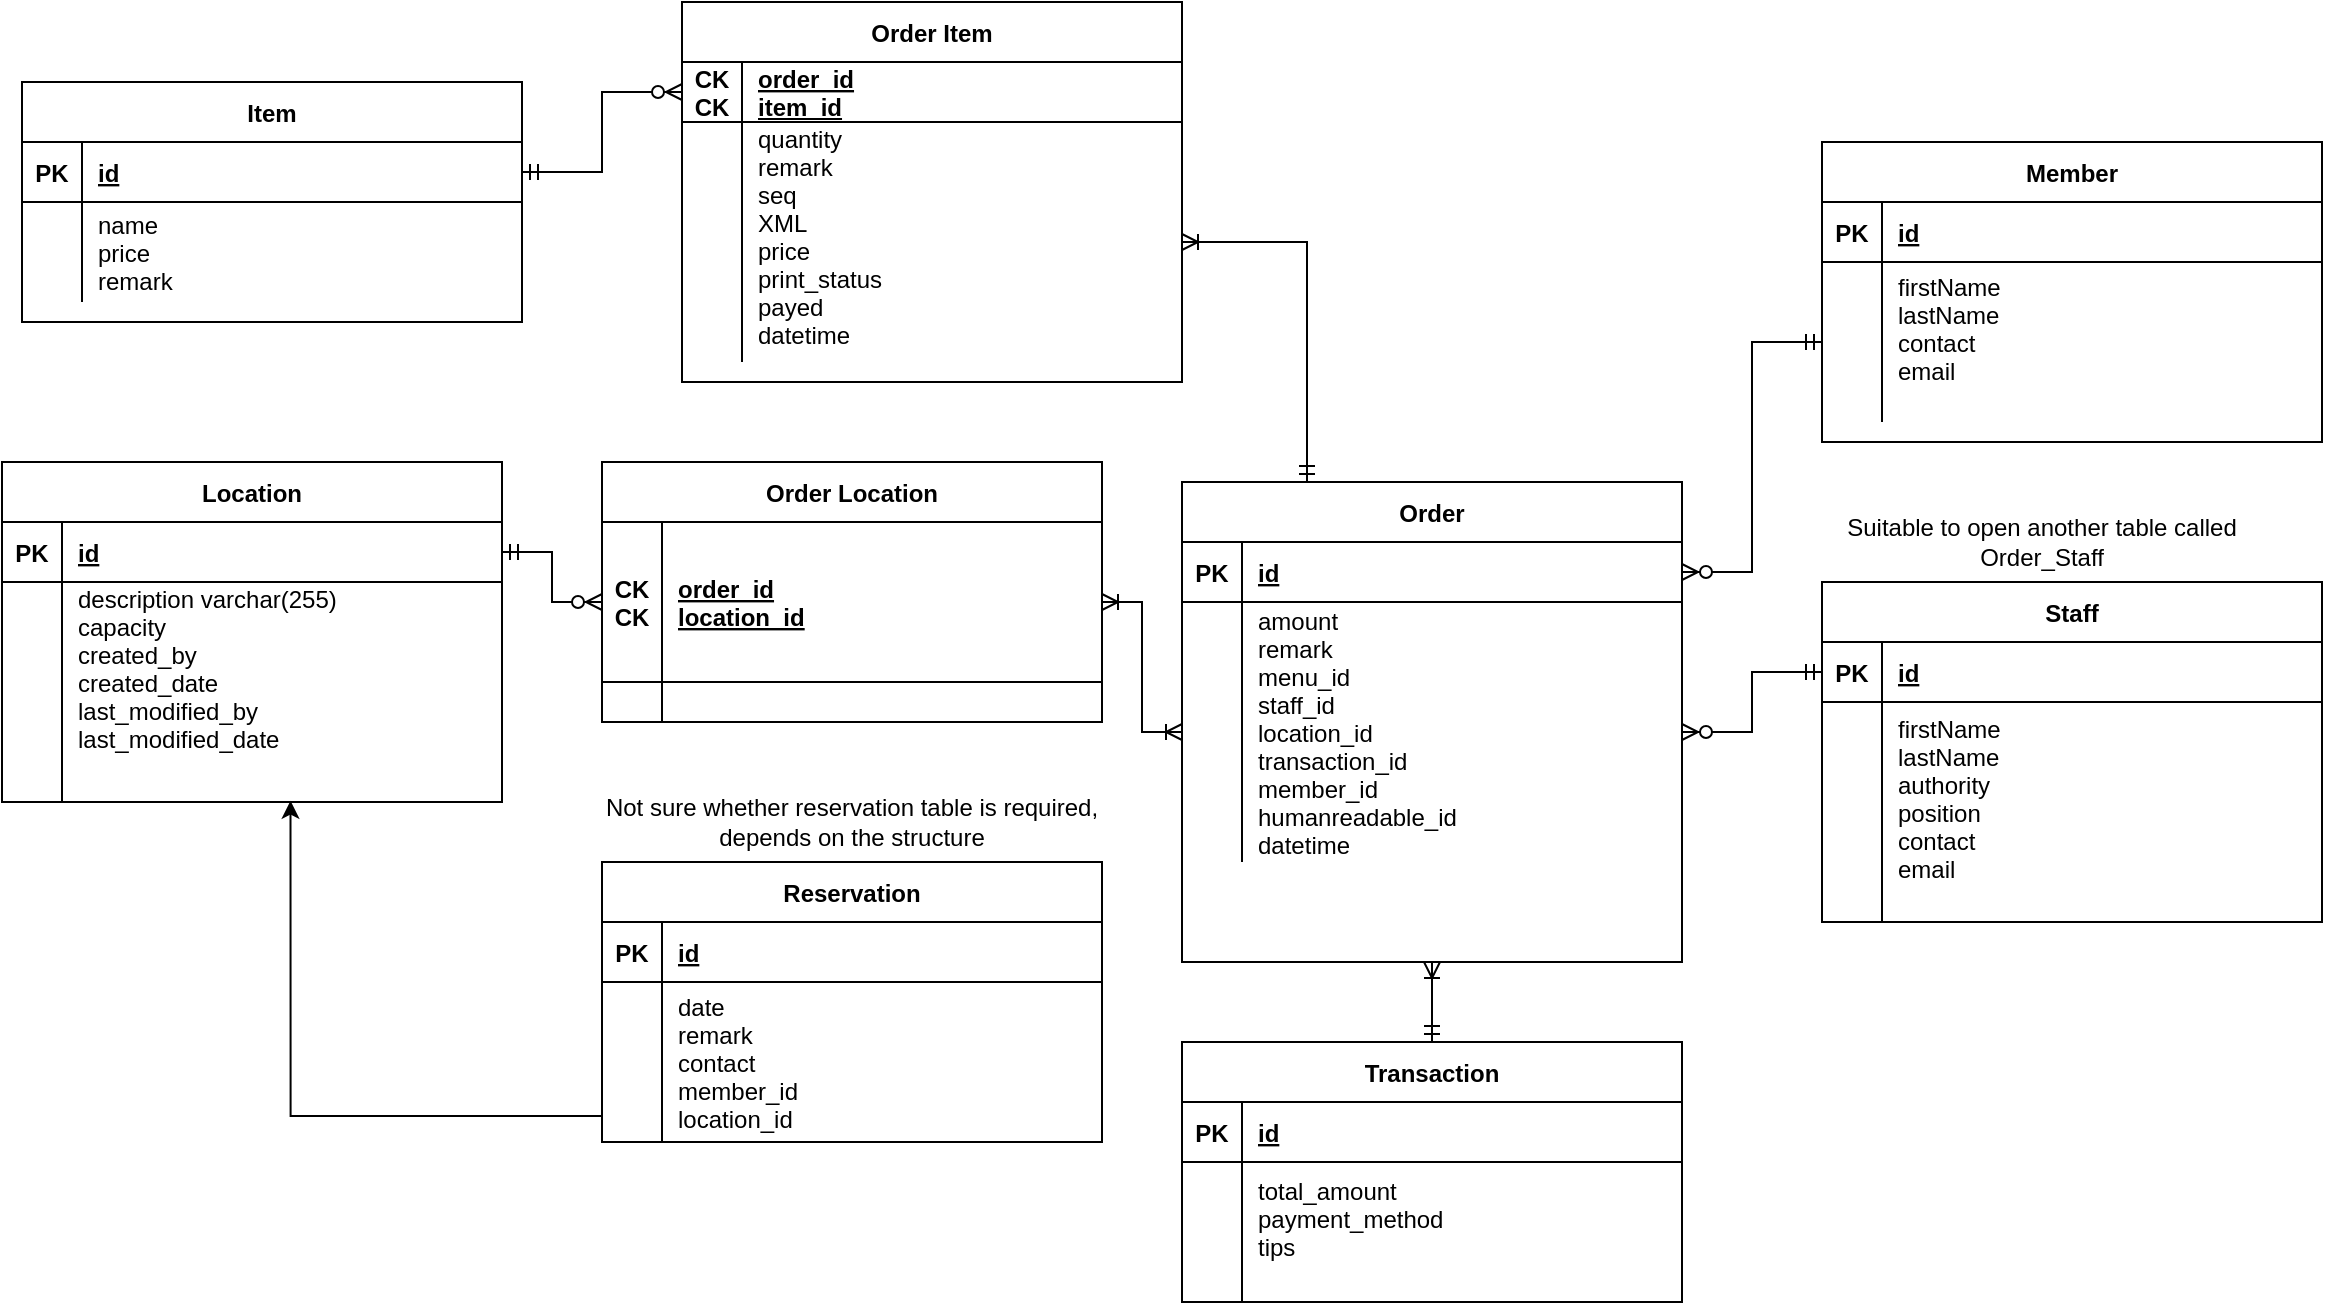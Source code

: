 <mxfile version="14.4.8" type="device"><diagram id="R2lEEEUBdFMjLlhIrx00" name="Page-1"><mxGraphModel dx="1888" dy="580" grid="1" gridSize="10" guides="1" tooltips="1" connect="1" arrows="1" fold="1" page="1" pageScale="1" pageWidth="850" pageHeight="1100" math="0" shadow="0" extFonts="Permanent Marker^https://fonts.googleapis.com/css?family=Permanent+Marker"><root><mxCell id="0"/><mxCell id="1" parent="0"/><mxCell id="RSEzDl8k53tWX5Zdih_l-1" value="Item" style="shape=table;startSize=30;container=1;collapsible=1;childLayout=tableLayout;fixedRows=1;rowLines=0;fontStyle=1;align=center;resizeLast=1;" parent="1" vertex="1"><mxGeometry x="-180" y="450" width="250" height="120" as="geometry"><mxRectangle x="-180" y="450" width="60" height="30" as="alternateBounds"/></mxGeometry></mxCell><mxCell id="RSEzDl8k53tWX5Zdih_l-2" value="" style="shape=partialRectangle;collapsible=0;dropTarget=0;pointerEvents=0;fillColor=none;points=[[0,0.5],[1,0.5]];portConstraint=eastwest;top=0;left=0;right=0;bottom=1;" parent="RSEzDl8k53tWX5Zdih_l-1" vertex="1"><mxGeometry y="30" width="250" height="30" as="geometry"/></mxCell><mxCell id="RSEzDl8k53tWX5Zdih_l-3" value="PK" style="shape=partialRectangle;overflow=hidden;connectable=0;fillColor=none;top=0;left=0;bottom=0;right=0;fontStyle=1;" parent="RSEzDl8k53tWX5Zdih_l-2" vertex="1"><mxGeometry width="30" height="30" as="geometry"/></mxCell><mxCell id="RSEzDl8k53tWX5Zdih_l-4" value="id" style="shape=partialRectangle;overflow=hidden;connectable=0;fillColor=none;top=0;left=0;bottom=0;right=0;align=left;spacingLeft=6;fontStyle=5;" parent="RSEzDl8k53tWX5Zdih_l-2" vertex="1"><mxGeometry x="30" width="220" height="30" as="geometry"/></mxCell><mxCell id="RSEzDl8k53tWX5Zdih_l-5" value="" style="shape=partialRectangle;collapsible=0;dropTarget=0;pointerEvents=0;fillColor=none;points=[[0,0.5],[1,0.5]];portConstraint=eastwest;top=0;left=0;right=0;bottom=0;" parent="RSEzDl8k53tWX5Zdih_l-1" vertex="1"><mxGeometry y="60" width="250" height="50" as="geometry"/></mxCell><mxCell id="RSEzDl8k53tWX5Zdih_l-6" value="" style="shape=partialRectangle;overflow=hidden;connectable=0;fillColor=none;top=0;left=0;bottom=0;right=0;" parent="RSEzDl8k53tWX5Zdih_l-5" vertex="1"><mxGeometry width="30" height="50" as="geometry"/></mxCell><mxCell id="RSEzDl8k53tWX5Zdih_l-7" value="name&#10;price&#10;remark" style="shape=partialRectangle;overflow=hidden;connectable=0;fillColor=none;top=0;left=0;bottom=0;right=0;align=left;spacingLeft=6;" parent="RSEzDl8k53tWX5Zdih_l-5" vertex="1"><mxGeometry x="30" width="220" height="50" as="geometry"/></mxCell><mxCell id="HlltLAjZOtRWNNVsSoLk-1" style="edgeStyle=orthogonalEdgeStyle;rounded=0;orthogonalLoop=1;jettySize=auto;html=1;entryX=0.577;entryY=0.994;entryDx=0;entryDy=0;entryPerimeter=0;exitX=-0.001;exitY=0.838;exitDx=0;exitDy=0;exitPerimeter=0;" parent="1" source="RSEzDl8k53tWX5Zdih_l-12" target="RSEzDl8k53tWX5Zdih_l-26" edge="1"><mxGeometry relative="1" as="geometry"/></mxCell><mxCell id="RSEzDl8k53tWX5Zdih_l-8" value="Reservation" style="shape=table;startSize=30;container=1;collapsible=1;childLayout=tableLayout;fixedRows=1;rowLines=0;fontStyle=1;align=center;resizeLast=1;" parent="1" vertex="1"><mxGeometry x="110" y="840" width="250" height="140" as="geometry"/></mxCell><mxCell id="RSEzDl8k53tWX5Zdih_l-9" value="" style="shape=partialRectangle;collapsible=0;dropTarget=0;pointerEvents=0;fillColor=none;points=[[0,0.5],[1,0.5]];portConstraint=eastwest;top=0;left=0;right=0;bottom=1;" parent="RSEzDl8k53tWX5Zdih_l-8" vertex="1"><mxGeometry y="30" width="250" height="30" as="geometry"/></mxCell><mxCell id="RSEzDl8k53tWX5Zdih_l-10" value="PK" style="shape=partialRectangle;overflow=hidden;connectable=0;fillColor=none;top=0;left=0;bottom=0;right=0;fontStyle=1;" parent="RSEzDl8k53tWX5Zdih_l-9" vertex="1"><mxGeometry width="30" height="30" as="geometry"/></mxCell><mxCell id="RSEzDl8k53tWX5Zdih_l-11" value="id" style="shape=partialRectangle;overflow=hidden;connectable=0;fillColor=none;top=0;left=0;bottom=0;right=0;align=left;spacingLeft=6;fontStyle=5;" parent="RSEzDl8k53tWX5Zdih_l-9" vertex="1"><mxGeometry x="30" width="220" height="30" as="geometry"/></mxCell><mxCell id="RSEzDl8k53tWX5Zdih_l-12" value="" style="shape=partialRectangle;collapsible=0;dropTarget=0;pointerEvents=0;fillColor=none;points=[[0,0.5],[1,0.5]];portConstraint=eastwest;top=0;left=0;right=0;bottom=0;" parent="RSEzDl8k53tWX5Zdih_l-8" vertex="1"><mxGeometry y="60" width="250" height="80" as="geometry"/></mxCell><mxCell id="RSEzDl8k53tWX5Zdih_l-13" value="" style="shape=partialRectangle;overflow=hidden;connectable=0;fillColor=none;top=0;left=0;bottom=0;right=0;" parent="RSEzDl8k53tWX5Zdih_l-12" vertex="1"><mxGeometry width="30" height="80" as="geometry"/></mxCell><mxCell id="RSEzDl8k53tWX5Zdih_l-14" value="date&#10;remark&#10;contact&#10;member_id&#10;location_id" style="shape=partialRectangle;overflow=hidden;connectable=0;fillColor=none;top=0;left=0;bottom=0;right=0;align=left;spacingLeft=6;" parent="RSEzDl8k53tWX5Zdih_l-12" vertex="1"><mxGeometry x="30" width="220" height="80" as="geometry"/></mxCell><mxCell id="RSEzDl8k53tWX5Zdih_l-52" style="edgeStyle=orthogonalEdgeStyle;rounded=0;orthogonalLoop=1;jettySize=auto;html=1;exitX=0.5;exitY=1;exitDx=0;exitDy=0;startArrow=ERoneToMany;startFill=0;endArrow=ERmandOne;endFill=0;" parent="1" source="RSEzDl8k53tWX5Zdih_l-15" target="RSEzDl8k53tWX5Zdih_l-45" edge="1"><mxGeometry relative="1" as="geometry"/></mxCell><mxCell id="iZJXGegnG6QVUuhPTeWj-21" style="edgeStyle=orthogonalEdgeStyle;rounded=0;orthogonalLoop=1;jettySize=auto;html=1;exitX=0.25;exitY=0;exitDx=0;exitDy=0;startArrow=ERmandOne;startFill=0;endArrow=ERoneToMany;endFill=0;" parent="1" source="RSEzDl8k53tWX5Zdih_l-15" target="iZJXGegnG6QVUuhPTeWj-16" edge="1"><mxGeometry relative="1" as="geometry"/></mxCell><mxCell id="RSEzDl8k53tWX5Zdih_l-15" value="Order" style="shape=table;startSize=30;container=1;collapsible=1;childLayout=tableLayout;fixedRows=1;rowLines=0;fontStyle=1;align=center;resizeLast=1;" parent="1" vertex="1"><mxGeometry x="400" y="650" width="250" height="240" as="geometry"/></mxCell><mxCell id="RSEzDl8k53tWX5Zdih_l-16" value="" style="shape=partialRectangle;collapsible=0;dropTarget=0;pointerEvents=0;fillColor=none;points=[[0,0.5],[1,0.5]];portConstraint=eastwest;top=0;left=0;right=0;bottom=1;" parent="RSEzDl8k53tWX5Zdih_l-15" vertex="1"><mxGeometry y="30" width="250" height="30" as="geometry"/></mxCell><mxCell id="RSEzDl8k53tWX5Zdih_l-17" value="PK" style="shape=partialRectangle;overflow=hidden;connectable=0;fillColor=none;top=0;left=0;bottom=0;right=0;fontStyle=1;" parent="RSEzDl8k53tWX5Zdih_l-16" vertex="1"><mxGeometry width="30" height="30" as="geometry"/></mxCell><mxCell id="RSEzDl8k53tWX5Zdih_l-18" value="id" style="shape=partialRectangle;overflow=hidden;connectable=0;fillColor=none;top=0;left=0;bottom=0;right=0;align=left;spacingLeft=6;fontStyle=5;" parent="RSEzDl8k53tWX5Zdih_l-16" vertex="1"><mxGeometry x="30" width="220" height="30" as="geometry"/></mxCell><mxCell id="RSEzDl8k53tWX5Zdih_l-19" value="" style="shape=partialRectangle;collapsible=0;dropTarget=0;pointerEvents=0;fillColor=none;points=[[0,0.5],[1,0.5]];portConstraint=eastwest;top=0;left=0;right=0;bottom=0;" parent="RSEzDl8k53tWX5Zdih_l-15" vertex="1"><mxGeometry y="60" width="250" height="130" as="geometry"/></mxCell><mxCell id="RSEzDl8k53tWX5Zdih_l-20" value="" style="shape=partialRectangle;overflow=hidden;connectable=0;fillColor=none;top=0;left=0;bottom=0;right=0;" parent="RSEzDl8k53tWX5Zdih_l-19" vertex="1"><mxGeometry width="30" height="130" as="geometry"/></mxCell><mxCell id="RSEzDl8k53tWX5Zdih_l-21" value="amount&#10;remark&#10;menu_id&#10;staff_id&#10;location_id&#10;transaction_id&#10;member_id&#10;humanreadable_id&#10;datetime" style="shape=partialRectangle;overflow=hidden;connectable=0;fillColor=none;top=0;left=0;bottom=0;right=0;align=left;spacingLeft=6;" parent="RSEzDl8k53tWX5Zdih_l-19" vertex="1"><mxGeometry x="30" width="220" height="130" as="geometry"/></mxCell><mxCell id="RSEzDl8k53tWX5Zdih_l-22" value="Location" style="shape=table;startSize=30;container=1;collapsible=1;childLayout=tableLayout;fixedRows=1;rowLines=0;fontStyle=1;align=center;resizeLast=1;" parent="1" vertex="1"><mxGeometry x="-190" y="640" width="250" height="170" as="geometry"/></mxCell><mxCell id="RSEzDl8k53tWX5Zdih_l-23" value="" style="shape=partialRectangle;collapsible=0;dropTarget=0;pointerEvents=0;fillColor=none;points=[[0,0.5],[1,0.5]];portConstraint=eastwest;top=0;left=0;right=0;bottom=1;" parent="RSEzDl8k53tWX5Zdih_l-22" vertex="1"><mxGeometry y="30" width="250" height="30" as="geometry"/></mxCell><mxCell id="RSEzDl8k53tWX5Zdih_l-24" value="PK" style="shape=partialRectangle;overflow=hidden;connectable=0;fillColor=none;top=0;left=0;bottom=0;right=0;fontStyle=1;" parent="RSEzDl8k53tWX5Zdih_l-23" vertex="1"><mxGeometry width="30" height="30" as="geometry"/></mxCell><mxCell id="RSEzDl8k53tWX5Zdih_l-25" value="id" style="shape=partialRectangle;overflow=hidden;connectable=0;fillColor=none;top=0;left=0;bottom=0;right=0;align=left;spacingLeft=6;fontStyle=5;" parent="RSEzDl8k53tWX5Zdih_l-23" vertex="1"><mxGeometry x="30" width="220" height="30" as="geometry"/></mxCell><mxCell id="RSEzDl8k53tWX5Zdih_l-26" value="" style="shape=partialRectangle;collapsible=0;dropTarget=0;pointerEvents=0;fillColor=none;points=[[0,0.5],[1,0.5]];portConstraint=eastwest;top=0;left=0;right=0;bottom=0;" parent="RSEzDl8k53tWX5Zdih_l-22" vertex="1"><mxGeometry y="60" width="250" height="110" as="geometry"/></mxCell><mxCell id="RSEzDl8k53tWX5Zdih_l-27" value="" style="shape=partialRectangle;overflow=hidden;connectable=0;fillColor=none;top=0;left=0;bottom=0;right=0;" parent="RSEzDl8k53tWX5Zdih_l-26" vertex="1"><mxGeometry width="30" height="110" as="geometry"/></mxCell><mxCell id="RSEzDl8k53tWX5Zdih_l-28" value="description varchar(255) &#10;capacity&#10;created_by&#10;created_date&#10;last_modified_by&#10;last_modified_date&#10;&#10;" style="shape=partialRectangle;overflow=hidden;connectable=0;fillColor=none;top=0;left=0;bottom=0;right=0;align=left;spacingLeft=6;" parent="RSEzDl8k53tWX5Zdih_l-26" vertex="1"><mxGeometry x="30" width="220" height="110" as="geometry"/></mxCell><mxCell id="RSEzDl8k53tWX5Zdih_l-29" value="Member" style="shape=table;startSize=30;container=1;collapsible=1;childLayout=tableLayout;fixedRows=1;rowLines=0;fontStyle=1;align=center;resizeLast=1;" parent="1" vertex="1"><mxGeometry x="720" y="480" width="250" height="150" as="geometry"><mxRectangle x="110" y="480" width="60" height="30" as="alternateBounds"/></mxGeometry></mxCell><mxCell id="RSEzDl8k53tWX5Zdih_l-30" value="" style="shape=partialRectangle;collapsible=0;dropTarget=0;pointerEvents=0;fillColor=none;points=[[0,0.5],[1,0.5]];portConstraint=eastwest;top=0;left=0;right=0;bottom=1;" parent="RSEzDl8k53tWX5Zdih_l-29" vertex="1"><mxGeometry y="30" width="250" height="30" as="geometry"/></mxCell><mxCell id="RSEzDl8k53tWX5Zdih_l-31" value="PK" style="shape=partialRectangle;overflow=hidden;connectable=0;fillColor=none;top=0;left=0;bottom=0;right=0;fontStyle=1;" parent="RSEzDl8k53tWX5Zdih_l-30" vertex="1"><mxGeometry width="30" height="30" as="geometry"/></mxCell><mxCell id="RSEzDl8k53tWX5Zdih_l-32" value="id" style="shape=partialRectangle;overflow=hidden;connectable=0;fillColor=none;top=0;left=0;bottom=0;right=0;align=left;spacingLeft=6;fontStyle=5;" parent="RSEzDl8k53tWX5Zdih_l-30" vertex="1"><mxGeometry x="30" width="220" height="30" as="geometry"/></mxCell><mxCell id="RSEzDl8k53tWX5Zdih_l-33" value="" style="shape=partialRectangle;collapsible=0;dropTarget=0;pointerEvents=0;fillColor=none;points=[[0,0.5],[1,0.5]];portConstraint=eastwest;top=0;left=0;right=0;bottom=0;" parent="RSEzDl8k53tWX5Zdih_l-29" vertex="1"><mxGeometry y="60" width="250" height="80" as="geometry"/></mxCell><mxCell id="RSEzDl8k53tWX5Zdih_l-34" value="" style="shape=partialRectangle;overflow=hidden;connectable=0;fillColor=none;top=0;left=0;bottom=0;right=0;" parent="RSEzDl8k53tWX5Zdih_l-33" vertex="1"><mxGeometry width="30" height="80" as="geometry"/></mxCell><mxCell id="RSEzDl8k53tWX5Zdih_l-35" value="firstName&#10;lastName&#10;contact&#10;email&#10;" style="shape=partialRectangle;overflow=hidden;connectable=0;fillColor=none;top=0;left=0;bottom=0;right=0;align=left;spacingLeft=6;" parent="RSEzDl8k53tWX5Zdih_l-33" vertex="1"><mxGeometry x="30" width="220" height="80" as="geometry"/></mxCell><mxCell id="RSEzDl8k53tWX5Zdih_l-36" value="Staff" style="shape=table;startSize=30;container=1;collapsible=1;childLayout=tableLayout;fixedRows=1;rowLines=0;fontStyle=1;align=center;resizeLast=1;" parent="1" vertex="1"><mxGeometry x="720" y="700" width="250" height="170" as="geometry"><mxRectangle x="110" y="480" width="60" height="30" as="alternateBounds"/></mxGeometry></mxCell><mxCell id="RSEzDl8k53tWX5Zdih_l-37" value="" style="shape=partialRectangle;collapsible=0;dropTarget=0;pointerEvents=0;fillColor=none;points=[[0,0.5],[1,0.5]];portConstraint=eastwest;top=0;left=0;right=0;bottom=1;" parent="RSEzDl8k53tWX5Zdih_l-36" vertex="1"><mxGeometry y="30" width="250" height="30" as="geometry"/></mxCell><mxCell id="RSEzDl8k53tWX5Zdih_l-38" value="PK" style="shape=partialRectangle;overflow=hidden;connectable=0;fillColor=none;top=0;left=0;bottom=0;right=0;fontStyle=1;" parent="RSEzDl8k53tWX5Zdih_l-37" vertex="1"><mxGeometry width="30" height="30" as="geometry"/></mxCell><mxCell id="RSEzDl8k53tWX5Zdih_l-39" value="id" style="shape=partialRectangle;overflow=hidden;connectable=0;fillColor=none;top=0;left=0;bottom=0;right=0;align=left;spacingLeft=6;fontStyle=5;" parent="RSEzDl8k53tWX5Zdih_l-37" vertex="1"><mxGeometry x="30" width="220" height="30" as="geometry"/></mxCell><mxCell id="RSEzDl8k53tWX5Zdih_l-40" value="" style="shape=partialRectangle;collapsible=0;dropTarget=0;pointerEvents=0;fillColor=none;points=[[0,0.5],[1,0.5]];portConstraint=eastwest;top=0;left=0;right=0;bottom=0;" parent="RSEzDl8k53tWX5Zdih_l-36" vertex="1"><mxGeometry y="60" width="250" height="110" as="geometry"/></mxCell><mxCell id="RSEzDl8k53tWX5Zdih_l-41" value="" style="shape=partialRectangle;overflow=hidden;connectable=0;fillColor=none;top=0;left=0;bottom=0;right=0;" parent="RSEzDl8k53tWX5Zdih_l-40" vertex="1"><mxGeometry width="30" height="110" as="geometry"/></mxCell><mxCell id="RSEzDl8k53tWX5Zdih_l-42" value="firstName&#10;lastName&#10;authority&#10;position&#10;contact&#10;email&#10;" style="shape=partialRectangle;overflow=hidden;connectable=0;fillColor=none;top=0;left=0;bottom=0;right=0;align=left;spacingLeft=6;" parent="RSEzDl8k53tWX5Zdih_l-40" vertex="1"><mxGeometry x="30" width="220" height="110" as="geometry"/></mxCell><mxCell id="RSEzDl8k53tWX5Zdih_l-45" value="Transaction" style="shape=table;startSize=30;container=1;collapsible=1;childLayout=tableLayout;fixedRows=1;rowLines=0;fontStyle=1;align=center;resizeLast=1;" parent="1" vertex="1"><mxGeometry x="400" y="930" width="250" height="130" as="geometry"/></mxCell><mxCell id="RSEzDl8k53tWX5Zdih_l-46" value="" style="shape=partialRectangle;collapsible=0;dropTarget=0;pointerEvents=0;fillColor=none;points=[[0,0.5],[1,0.5]];portConstraint=eastwest;top=0;left=0;right=0;bottom=1;" parent="RSEzDl8k53tWX5Zdih_l-45" vertex="1"><mxGeometry y="30" width="250" height="30" as="geometry"/></mxCell><mxCell id="RSEzDl8k53tWX5Zdih_l-47" value="PK" style="shape=partialRectangle;overflow=hidden;connectable=0;fillColor=none;top=0;left=0;bottom=0;right=0;fontStyle=1;" parent="RSEzDl8k53tWX5Zdih_l-46" vertex="1"><mxGeometry width="30" height="30" as="geometry"/></mxCell><mxCell id="RSEzDl8k53tWX5Zdih_l-48" value="id" style="shape=partialRectangle;overflow=hidden;connectable=0;fillColor=none;top=0;left=0;bottom=0;right=0;align=left;spacingLeft=6;fontStyle=5;" parent="RSEzDl8k53tWX5Zdih_l-46" vertex="1"><mxGeometry x="30" width="220" height="30" as="geometry"/></mxCell><mxCell id="RSEzDl8k53tWX5Zdih_l-49" value="" style="shape=partialRectangle;collapsible=0;dropTarget=0;pointerEvents=0;fillColor=none;points=[[0,0.5],[1,0.5]];portConstraint=eastwest;top=0;left=0;right=0;bottom=0;" parent="RSEzDl8k53tWX5Zdih_l-45" vertex="1"><mxGeometry y="60" width="250" height="70" as="geometry"/></mxCell><mxCell id="RSEzDl8k53tWX5Zdih_l-50" value="" style="shape=partialRectangle;overflow=hidden;connectable=0;fillColor=none;top=0;left=0;bottom=0;right=0;" parent="RSEzDl8k53tWX5Zdih_l-49" vertex="1"><mxGeometry width="30" height="70" as="geometry"/></mxCell><mxCell id="RSEzDl8k53tWX5Zdih_l-51" value="total_amount&#10;payment_method&#10;tips&#10;" style="shape=partialRectangle;overflow=hidden;connectable=0;fillColor=none;top=0;left=0;bottom=0;right=0;align=left;spacingLeft=6;" parent="RSEzDl8k53tWX5Zdih_l-49" vertex="1"><mxGeometry x="30" width="220" height="70" as="geometry"/></mxCell><mxCell id="iZJXGegnG6QVUuhPTeWj-4" value="Order Location" style="shape=table;startSize=30;container=1;collapsible=1;childLayout=tableLayout;fixedRows=1;rowLines=0;fontStyle=1;align=center;resizeLast=1;" parent="1" vertex="1"><mxGeometry x="110" y="640" width="250" height="130" as="geometry"/></mxCell><mxCell id="iZJXGegnG6QVUuhPTeWj-5" value="" style="shape=partialRectangle;collapsible=0;dropTarget=0;pointerEvents=0;fillColor=none;points=[[0,0.5],[1,0.5]];portConstraint=eastwest;top=0;left=0;right=0;bottom=1;" parent="iZJXGegnG6QVUuhPTeWj-4" vertex="1"><mxGeometry y="30" width="250" height="80" as="geometry"/></mxCell><mxCell id="iZJXGegnG6QVUuhPTeWj-6" value="CK&#10;CK" style="shape=partialRectangle;overflow=hidden;connectable=0;fillColor=none;top=0;left=0;bottom=0;right=0;fontStyle=1;" parent="iZJXGegnG6QVUuhPTeWj-5" vertex="1"><mxGeometry width="30" height="80" as="geometry"/></mxCell><mxCell id="iZJXGegnG6QVUuhPTeWj-7" value="order_id&#10;location_id" style="shape=partialRectangle;overflow=hidden;connectable=0;fillColor=none;top=0;left=0;bottom=0;right=0;align=left;spacingLeft=6;fontStyle=5;" parent="iZJXGegnG6QVUuhPTeWj-5" vertex="1"><mxGeometry x="30" width="220" height="80" as="geometry"/></mxCell><mxCell id="iZJXGegnG6QVUuhPTeWj-8" value="" style="shape=partialRectangle;collapsible=0;dropTarget=0;pointerEvents=0;fillColor=none;points=[[0,0.5],[1,0.5]];portConstraint=eastwest;top=0;left=0;right=0;bottom=0;" parent="iZJXGegnG6QVUuhPTeWj-4" vertex="1"><mxGeometry y="110" width="250" height="20" as="geometry"/></mxCell><mxCell id="iZJXGegnG6QVUuhPTeWj-9" value="" style="shape=partialRectangle;overflow=hidden;connectable=0;fillColor=none;top=0;left=0;bottom=0;right=0;" parent="iZJXGegnG6QVUuhPTeWj-8" vertex="1"><mxGeometry width="30" height="20" as="geometry"/></mxCell><mxCell id="iZJXGegnG6QVUuhPTeWj-10" value="" style="shape=partialRectangle;overflow=hidden;connectable=0;fillColor=none;top=0;left=0;bottom=0;right=0;align=left;spacingLeft=6;" parent="iZJXGegnG6QVUuhPTeWj-8" vertex="1"><mxGeometry x="30" width="220" height="20" as="geometry"/></mxCell><mxCell id="iZJXGegnG6QVUuhPTeWj-12" value="Order Item" style="shape=table;startSize=30;container=1;collapsible=1;childLayout=tableLayout;fixedRows=1;rowLines=0;fontStyle=1;align=center;resizeLast=1;" parent="1" vertex="1"><mxGeometry x="150" y="410" width="250" height="190" as="geometry"><mxRectangle x="110" y="480" width="60" height="30" as="alternateBounds"/></mxGeometry></mxCell><mxCell id="iZJXGegnG6QVUuhPTeWj-13" value="" style="shape=partialRectangle;collapsible=0;dropTarget=0;pointerEvents=0;fillColor=none;points=[[0,0.5],[1,0.5]];portConstraint=eastwest;top=0;left=0;right=0;bottom=1;" parent="iZJXGegnG6QVUuhPTeWj-12" vertex="1"><mxGeometry y="30" width="250" height="30" as="geometry"/></mxCell><mxCell id="iZJXGegnG6QVUuhPTeWj-14" value="CK&#10;CK" style="shape=partialRectangle;overflow=hidden;connectable=0;fillColor=none;top=0;left=0;bottom=0;right=0;fontStyle=1;" parent="iZJXGegnG6QVUuhPTeWj-13" vertex="1"><mxGeometry width="30" height="30" as="geometry"/></mxCell><mxCell id="iZJXGegnG6QVUuhPTeWj-15" value="order_id&#10;item_id" style="shape=partialRectangle;overflow=hidden;connectable=0;fillColor=none;top=0;left=0;bottom=0;right=0;align=left;spacingLeft=6;fontStyle=5;" parent="iZJXGegnG6QVUuhPTeWj-13" vertex="1"><mxGeometry x="30" width="220" height="30" as="geometry"/></mxCell><mxCell id="iZJXGegnG6QVUuhPTeWj-16" value="" style="shape=partialRectangle;collapsible=0;dropTarget=0;pointerEvents=0;fillColor=none;points=[[0,0.5],[1,0.5]];portConstraint=eastwest;top=0;left=0;right=0;bottom=0;" parent="iZJXGegnG6QVUuhPTeWj-12" vertex="1"><mxGeometry y="60" width="250" height="120" as="geometry"/></mxCell><mxCell id="iZJXGegnG6QVUuhPTeWj-17" value="" style="shape=partialRectangle;overflow=hidden;connectable=0;fillColor=none;top=0;left=0;bottom=0;right=0;" parent="iZJXGegnG6QVUuhPTeWj-16" vertex="1"><mxGeometry width="30" height="120" as="geometry"/></mxCell><mxCell id="iZJXGegnG6QVUuhPTeWj-18" value="quantity&#10;remark&#10;seq&#10;XML&#10;price&#10;print_status&#10;payed&#10;datetime&#10;" style="shape=partialRectangle;overflow=hidden;connectable=0;fillColor=none;top=0;left=0;bottom=0;right=0;align=left;spacingLeft=6;" parent="iZJXGegnG6QVUuhPTeWj-16" vertex="1"><mxGeometry x="30" width="220" height="120" as="geometry"/></mxCell><mxCell id="iZJXGegnG6QVUuhPTeWj-19" style="edgeStyle=orthogonalEdgeStyle;rounded=0;orthogonalLoop=1;jettySize=auto;html=1;exitX=0;exitY=0.5;exitDx=0;exitDy=0;entryX=1;entryY=0.5;entryDx=0;entryDy=0;startArrow=ERmandOne;startFill=0;endArrow=ERzeroToMany;endFill=1;" parent="1" source="RSEzDl8k53tWX5Zdih_l-33" target="RSEzDl8k53tWX5Zdih_l-16" edge="1"><mxGeometry relative="1" as="geometry"/></mxCell><mxCell id="iZJXGegnG6QVUuhPTeWj-20" style="edgeStyle=orthogonalEdgeStyle;rounded=0;orthogonalLoop=1;jettySize=auto;html=1;exitX=0;exitY=0.5;exitDx=0;exitDy=0;entryX=1;entryY=0.5;entryDx=0;entryDy=0;startArrow=ERmandOne;startFill=0;endArrow=ERzeroToMany;endFill=1;" parent="1" source="RSEzDl8k53tWX5Zdih_l-37" target="RSEzDl8k53tWX5Zdih_l-19" edge="1"><mxGeometry relative="1" as="geometry"/></mxCell><mxCell id="iZJXGegnG6QVUuhPTeWj-22" style="edgeStyle=orthogonalEdgeStyle;rounded=0;orthogonalLoop=1;jettySize=auto;html=1;exitX=0;exitY=0.5;exitDx=0;exitDy=0;entryX=1;entryY=0.5;entryDx=0;entryDy=0;startArrow=ERoneToMany;startFill=0;endArrow=ERoneToMany;endFill=0;" parent="1" source="RSEzDl8k53tWX5Zdih_l-19" target="iZJXGegnG6QVUuhPTeWj-5" edge="1"><mxGeometry relative="1" as="geometry"/></mxCell><mxCell id="iZJXGegnG6QVUuhPTeWj-23" style="edgeStyle=orthogonalEdgeStyle;rounded=0;orthogonalLoop=1;jettySize=auto;html=1;exitX=0;exitY=0.5;exitDx=0;exitDy=0;entryX=1;entryY=0.5;entryDx=0;entryDy=0;startArrow=ERzeroToMany;startFill=1;endArrow=ERmandOne;endFill=0;" parent="1" source="iZJXGegnG6QVUuhPTeWj-5" target="RSEzDl8k53tWX5Zdih_l-23" edge="1"><mxGeometry relative="1" as="geometry"/></mxCell><mxCell id="iZJXGegnG6QVUuhPTeWj-24" style="edgeStyle=orthogonalEdgeStyle;rounded=0;orthogonalLoop=1;jettySize=auto;html=1;exitX=0;exitY=0.5;exitDx=0;exitDy=0;entryX=1;entryY=0.5;entryDx=0;entryDy=0;startArrow=ERzeroToMany;startFill=1;endArrow=ERmandOne;endFill=0;" parent="1" source="iZJXGegnG6QVUuhPTeWj-13" target="RSEzDl8k53tWX5Zdih_l-2" edge="1"><mxGeometry relative="1" as="geometry"/></mxCell><mxCell id="hkaYAvBKCkGp0BGR0yfl-1" value="Suitable to open another table called Order_Staff" style="text;html=1;strokeColor=none;fillColor=none;align=center;verticalAlign=middle;whiteSpace=wrap;rounded=0;" parent="1" vertex="1"><mxGeometry x="720" y="670" width="220" height="20" as="geometry"/></mxCell><mxCell id="hkaYAvBKCkGp0BGR0yfl-2" value="Not sure whether reservation table is required, depends on the structure" style="text;html=1;strokeColor=none;fillColor=none;align=center;verticalAlign=middle;whiteSpace=wrap;rounded=0;" parent="1" vertex="1"><mxGeometry x="110" y="810" width="250" height="20" as="geometry"/></mxCell></root></mxGraphModel></diagram></mxfile>